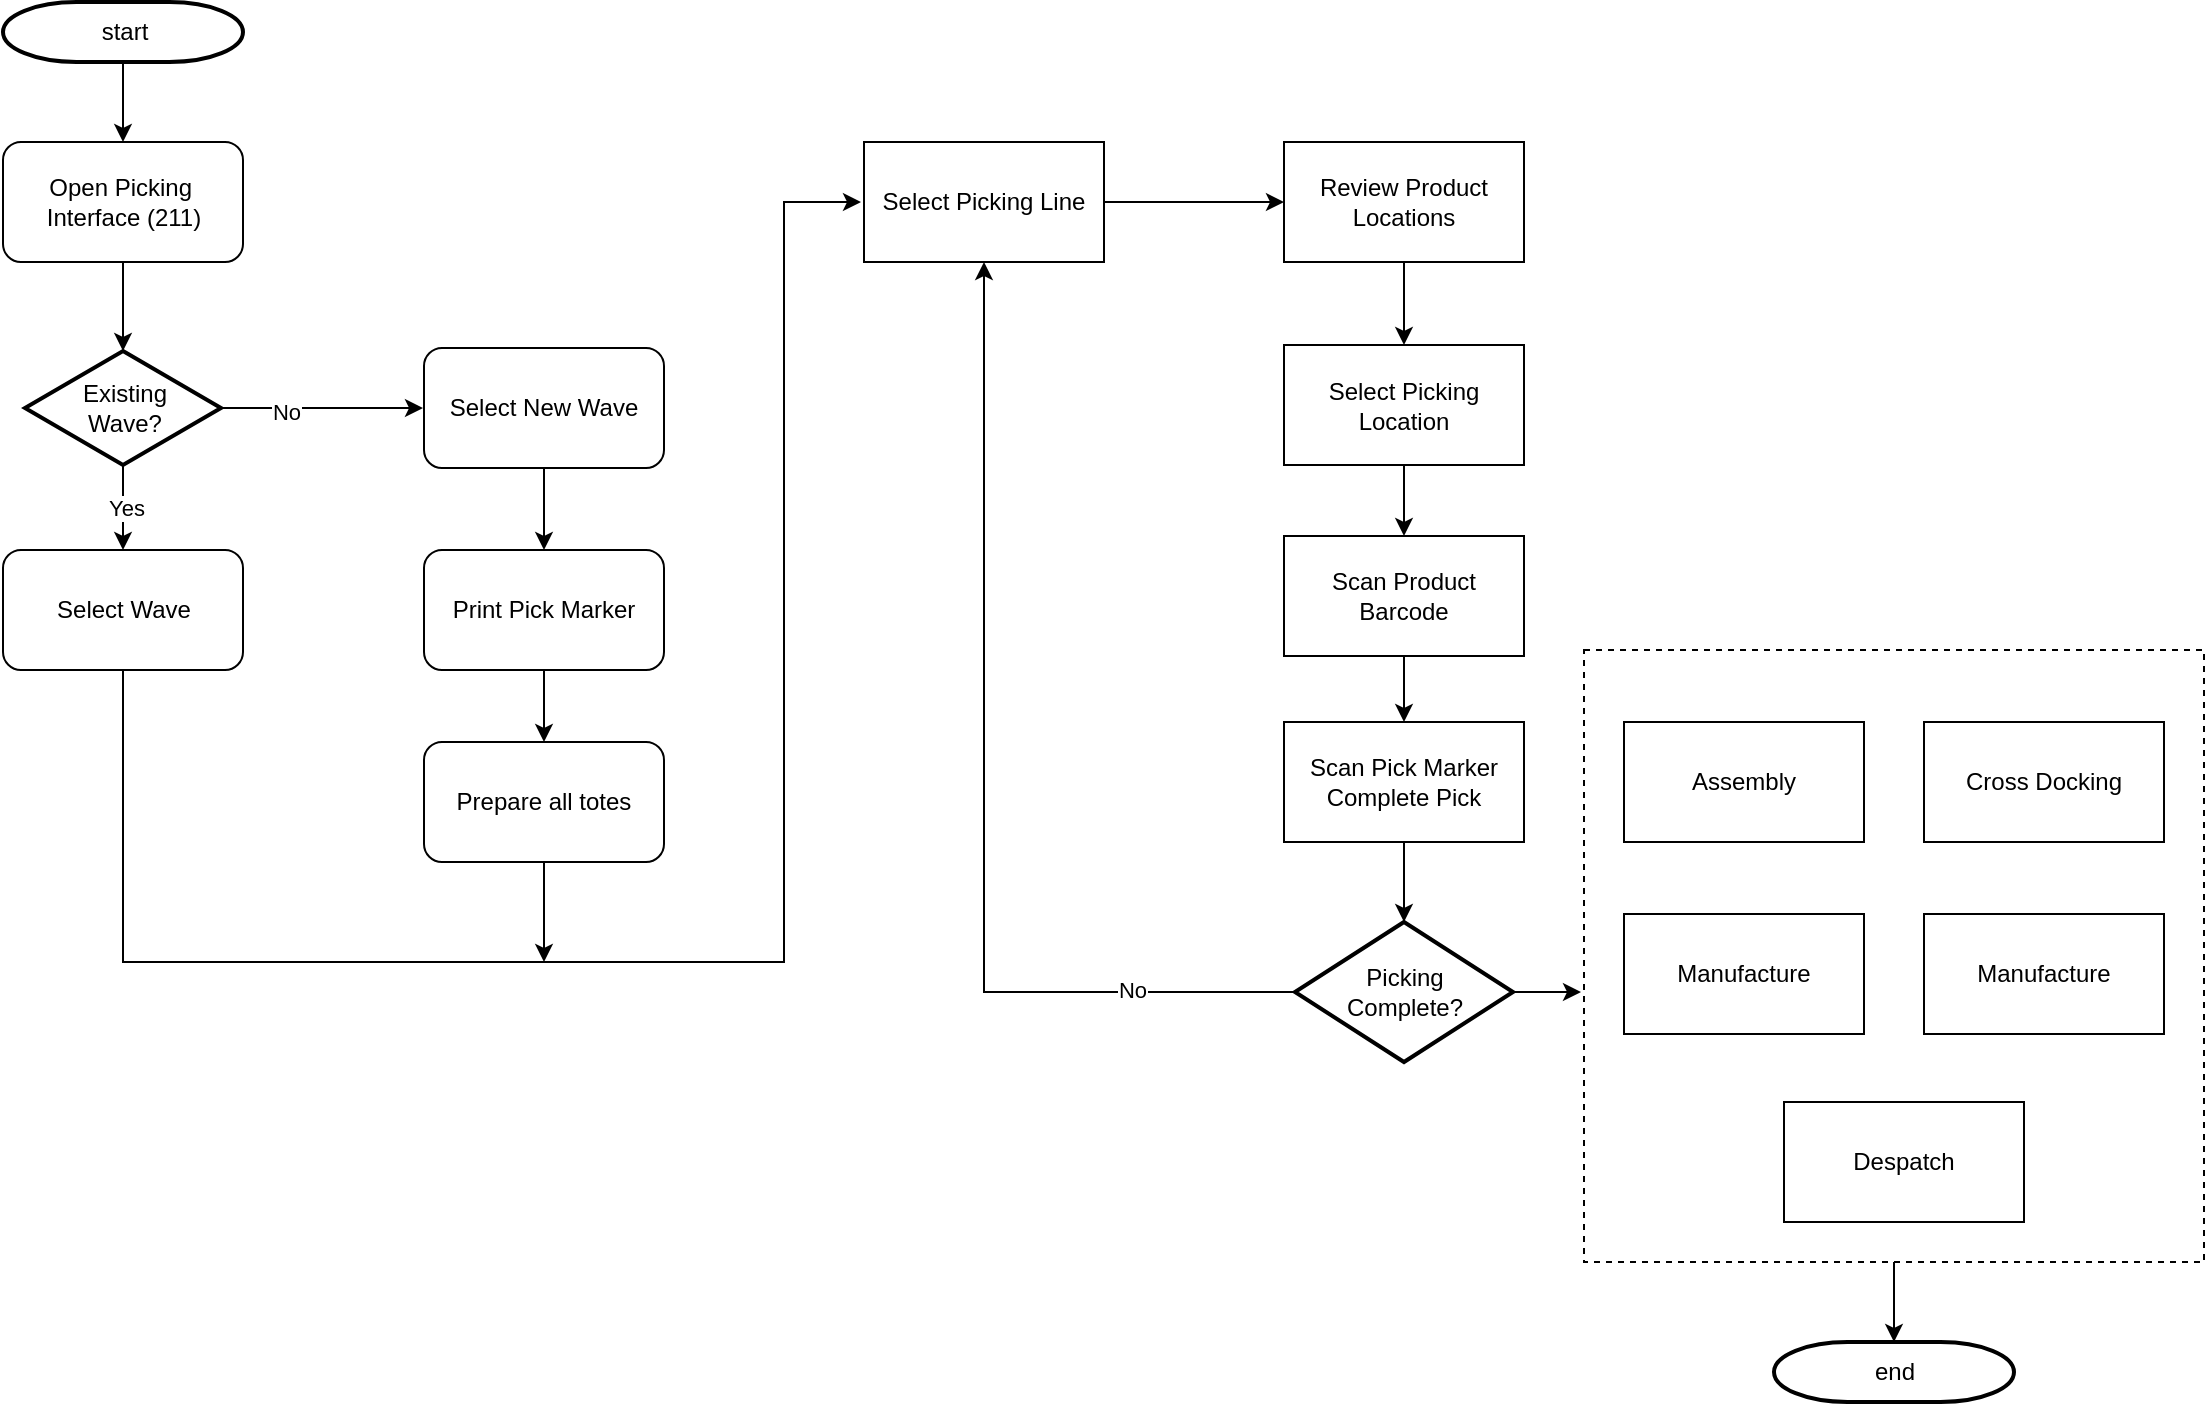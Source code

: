 <mxfile version="25.0.3">
  <diagram id="6a731a19-8d31-9384-78a2-239565b7b9f0" name="Page-1">
    <mxGraphModel dx="1728" dy="943" grid="1" gridSize="10" guides="1" tooltips="1" connect="1" arrows="1" fold="1" page="1" pageScale="1" pageWidth="1169" pageHeight="827" background="none" math="0" shadow="0">
      <root>
        <mxCell id="0" />
        <mxCell id="1" parent="0" />
        <mxCell id="FllbzKFlJK6ehd7ZULbo-95" value="" style="edgeStyle=orthogonalEdgeStyle;rounded=0;orthogonalLoop=1;jettySize=auto;html=1;" parent="1" source="2" target="FllbzKFlJK6ehd7ZULbo-77" edge="1">
          <mxGeometry relative="1" as="geometry" />
        </mxCell>
        <mxCell id="2" value="start" style="shape=mxgraph.flowchart.terminator;strokeWidth=2;gradientColor=none;gradientDirection=north;fontStyle=0;html=1;" parent="1" vertex="1">
          <mxGeometry x="59.5" y="60" width="120" height="30" as="geometry" />
        </mxCell>
        <mxCell id="FllbzKFlJK6ehd7ZULbo-97" value="" style="edgeStyle=orthogonalEdgeStyle;rounded=0;orthogonalLoop=1;jettySize=auto;html=1;" parent="1" source="FllbzKFlJK6ehd7ZULbo-56" target="FllbzKFlJK6ehd7ZULbo-81" edge="1">
          <mxGeometry relative="1" as="geometry" />
        </mxCell>
        <mxCell id="FllbzKFlJK6ehd7ZULbo-119" value="Yes" style="edgeLabel;html=1;align=center;verticalAlign=middle;resizable=0;points=[];" parent="FllbzKFlJK6ehd7ZULbo-97" vertex="1" connectable="0">
          <mxGeometry x="-0.035" y="1" relative="1" as="geometry">
            <mxPoint y="1" as="offset" />
          </mxGeometry>
        </mxCell>
        <mxCell id="FllbzKFlJK6ehd7ZULbo-98" value="" style="edgeStyle=orthogonalEdgeStyle;rounded=0;orthogonalLoop=1;jettySize=auto;html=1;" parent="1" source="FllbzKFlJK6ehd7ZULbo-56" edge="1">
          <mxGeometry relative="1" as="geometry">
            <mxPoint x="269.5" y="263" as="targetPoint" />
          </mxGeometry>
        </mxCell>
        <mxCell id="FllbzKFlJK6ehd7ZULbo-118" value="No" style="edgeLabel;html=1;align=center;verticalAlign=middle;resizable=0;points=[];" parent="FllbzKFlJK6ehd7ZULbo-98" vertex="1" connectable="0">
          <mxGeometry x="-0.356" y="-2" relative="1" as="geometry">
            <mxPoint as="offset" />
          </mxGeometry>
        </mxCell>
        <mxCell id="FllbzKFlJK6ehd7ZULbo-56" value="Existing&lt;div&gt;Wave?&lt;/div&gt;" style="shape=mxgraph.flowchart.decision;strokeWidth=2;gradientColor=none;gradientDirection=north;fontStyle=0;html=1;" parent="1" vertex="1">
          <mxGeometry x="70.5" y="234.5" width="98" height="57" as="geometry" />
        </mxCell>
        <mxCell id="FllbzKFlJK6ehd7ZULbo-96" value="" style="edgeStyle=orthogonalEdgeStyle;rounded=0;orthogonalLoop=1;jettySize=auto;html=1;" parent="1" source="FllbzKFlJK6ehd7ZULbo-77" target="FllbzKFlJK6ehd7ZULbo-56" edge="1">
          <mxGeometry relative="1" as="geometry" />
        </mxCell>
        <mxCell id="FllbzKFlJK6ehd7ZULbo-77" value="&lt;span style=&quot;text-wrap-mode: nowrap;&quot;&gt;Open Picking&amp;nbsp;&lt;/span&gt;&lt;div&gt;&lt;span style=&quot;text-wrap-mode: nowrap;&quot;&gt;Interface (211)&lt;/span&gt;&lt;/div&gt;" style="rounded=1;whiteSpace=wrap;html=1;" parent="1" vertex="1">
          <mxGeometry x="59.5" y="130" width="120" height="60" as="geometry" />
        </mxCell>
        <mxCell id="FllbzKFlJK6ehd7ZULbo-106" style="edgeStyle=orthogonalEdgeStyle;rounded=0;orthogonalLoop=1;jettySize=auto;html=1;exitX=0.5;exitY=1;exitDx=0;exitDy=0;entryX=0;entryY=0.5;entryDx=0;entryDy=0;" parent="1" source="FllbzKFlJK6ehd7ZULbo-81" edge="1">
          <mxGeometry relative="1" as="geometry">
            <Array as="points">
              <mxPoint x="120" y="540" />
              <mxPoint x="450" y="540" />
              <mxPoint x="450" y="160" />
            </Array>
            <mxPoint x="488.5" y="160" as="targetPoint" />
          </mxGeometry>
        </mxCell>
        <mxCell id="FllbzKFlJK6ehd7ZULbo-81" value="&lt;span style=&quot;text-wrap-mode: nowrap;&quot;&gt;Select Wave&lt;/span&gt;" style="rounded=1;whiteSpace=wrap;html=1;" parent="1" vertex="1">
          <mxGeometry x="59.5" y="334" width="120" height="60" as="geometry" />
        </mxCell>
        <mxCell id="FllbzKFlJK6ehd7ZULbo-121" value="end" style="shape=mxgraph.flowchart.terminator;strokeWidth=2;gradientColor=none;gradientDirection=north;fontStyle=0;html=1;" parent="1" vertex="1">
          <mxGeometry x="945" y="730" width="120" height="30" as="geometry" />
        </mxCell>
        <mxCell id="3FSWND0N6_TuDMLNCHhA-4" value="" style="edgeStyle=orthogonalEdgeStyle;rounded=0;orthogonalLoop=1;jettySize=auto;html=1;" edge="1" parent="1" source="3FSWND0N6_TuDMLNCHhA-2" target="3FSWND0N6_TuDMLNCHhA-3">
          <mxGeometry relative="1" as="geometry" />
        </mxCell>
        <mxCell id="3FSWND0N6_TuDMLNCHhA-2" value="&lt;span style=&quot;text-wrap-mode: nowrap;&quot;&gt;Select New Wave&lt;/span&gt;" style="rounded=1;whiteSpace=wrap;html=1;" vertex="1" parent="1">
          <mxGeometry x="270" y="233" width="120" height="60" as="geometry" />
        </mxCell>
        <mxCell id="3FSWND0N6_TuDMLNCHhA-6" value="" style="edgeStyle=orthogonalEdgeStyle;rounded=0;orthogonalLoop=1;jettySize=auto;html=1;" edge="1" parent="1" source="3FSWND0N6_TuDMLNCHhA-3" target="3FSWND0N6_TuDMLNCHhA-5">
          <mxGeometry relative="1" as="geometry" />
        </mxCell>
        <mxCell id="3FSWND0N6_TuDMLNCHhA-3" value="&lt;span style=&quot;text-wrap-mode: nowrap;&quot;&gt;Print Pick Marker&lt;/span&gt;" style="rounded=1;whiteSpace=wrap;html=1;" vertex="1" parent="1">
          <mxGeometry x="270" y="334" width="120" height="60" as="geometry" />
        </mxCell>
        <mxCell id="3FSWND0N6_TuDMLNCHhA-7" style="edgeStyle=orthogonalEdgeStyle;rounded=0;orthogonalLoop=1;jettySize=auto;html=1;exitX=0.5;exitY=1;exitDx=0;exitDy=0;" edge="1" parent="1" source="3FSWND0N6_TuDMLNCHhA-5">
          <mxGeometry relative="1" as="geometry">
            <mxPoint x="330" y="540" as="targetPoint" />
          </mxGeometry>
        </mxCell>
        <mxCell id="3FSWND0N6_TuDMLNCHhA-5" value="&lt;span style=&quot;text-wrap-mode: nowrap;&quot;&gt;Prepare all totes&lt;/span&gt;" style="rounded=1;whiteSpace=wrap;html=1;" vertex="1" parent="1">
          <mxGeometry x="270" y="430" width="120" height="60" as="geometry" />
        </mxCell>
        <mxCell id="3FSWND0N6_TuDMLNCHhA-10" style="edgeStyle=orthogonalEdgeStyle;rounded=0;orthogonalLoop=1;jettySize=auto;html=1;exitX=1;exitY=0.5;exitDx=0;exitDy=0;entryX=0;entryY=0.5;entryDx=0;entryDy=0;" edge="1" parent="1" source="3FSWND0N6_TuDMLNCHhA-8" target="3FSWND0N6_TuDMLNCHhA-9">
          <mxGeometry relative="1" as="geometry" />
        </mxCell>
        <mxCell id="3FSWND0N6_TuDMLNCHhA-8" value="Select Picking Line" style="rounded=0;whiteSpace=wrap;html=1;" vertex="1" parent="1">
          <mxGeometry x="490" y="130" width="120" height="60" as="geometry" />
        </mxCell>
        <mxCell id="3FSWND0N6_TuDMLNCHhA-12" value="" style="edgeStyle=orthogonalEdgeStyle;rounded=0;orthogonalLoop=1;jettySize=auto;html=1;" edge="1" parent="1" source="3FSWND0N6_TuDMLNCHhA-9" target="3FSWND0N6_TuDMLNCHhA-11">
          <mxGeometry relative="1" as="geometry" />
        </mxCell>
        <mxCell id="3FSWND0N6_TuDMLNCHhA-9" value="Review Product Locations" style="rounded=0;whiteSpace=wrap;html=1;" vertex="1" parent="1">
          <mxGeometry x="700" y="130" width="120" height="60" as="geometry" />
        </mxCell>
        <mxCell id="3FSWND0N6_TuDMLNCHhA-15" value="" style="edgeStyle=orthogonalEdgeStyle;rounded=0;orthogonalLoop=1;jettySize=auto;html=1;" edge="1" parent="1" source="3FSWND0N6_TuDMLNCHhA-11" target="3FSWND0N6_TuDMLNCHhA-13">
          <mxGeometry relative="1" as="geometry" />
        </mxCell>
        <mxCell id="3FSWND0N6_TuDMLNCHhA-11" value="Select Picking Location" style="rounded=0;whiteSpace=wrap;html=1;" vertex="1" parent="1">
          <mxGeometry x="700" y="231.5" width="120" height="60" as="geometry" />
        </mxCell>
        <mxCell id="3FSWND0N6_TuDMLNCHhA-16" value="" style="edgeStyle=orthogonalEdgeStyle;rounded=0;orthogonalLoop=1;jettySize=auto;html=1;" edge="1" parent="1" source="3FSWND0N6_TuDMLNCHhA-13" target="3FSWND0N6_TuDMLNCHhA-14">
          <mxGeometry relative="1" as="geometry" />
        </mxCell>
        <mxCell id="3FSWND0N6_TuDMLNCHhA-13" value="Scan Product Barcode" style="rounded=0;whiteSpace=wrap;html=1;" vertex="1" parent="1">
          <mxGeometry x="700" y="327" width="120" height="60" as="geometry" />
        </mxCell>
        <mxCell id="3FSWND0N6_TuDMLNCHhA-14" value="Scan Pick Marker&lt;div&gt;Complete Pick&lt;/div&gt;" style="rounded=0;whiteSpace=wrap;html=1;" vertex="1" parent="1">
          <mxGeometry x="700" y="420" width="120" height="60" as="geometry" />
        </mxCell>
        <mxCell id="3FSWND0N6_TuDMLNCHhA-19" style="edgeStyle=orthogonalEdgeStyle;rounded=0;orthogonalLoop=1;jettySize=auto;html=1;exitX=0;exitY=0.5;exitDx=0;exitDy=0;exitPerimeter=0;entryX=0.5;entryY=1;entryDx=0;entryDy=0;" edge="1" parent="1" source="3FSWND0N6_TuDMLNCHhA-17" target="3FSWND0N6_TuDMLNCHhA-8">
          <mxGeometry relative="1" as="geometry" />
        </mxCell>
        <mxCell id="3FSWND0N6_TuDMLNCHhA-22" value="No" style="edgeLabel;html=1;align=center;verticalAlign=middle;resizable=0;points=[];" vertex="1" connectable="0" parent="3FSWND0N6_TuDMLNCHhA-19">
          <mxGeometry x="-0.684" y="-1" relative="1" as="geometry">
            <mxPoint as="offset" />
          </mxGeometry>
        </mxCell>
        <mxCell id="3FSWND0N6_TuDMLNCHhA-33" style="edgeStyle=orthogonalEdgeStyle;rounded=0;orthogonalLoop=1;jettySize=auto;html=1;exitX=1;exitY=0.5;exitDx=0;exitDy=0;exitPerimeter=0;entryX=-0.005;entryY=0.558;entryDx=0;entryDy=0;entryPerimeter=0;" edge="1" parent="1" source="3FSWND0N6_TuDMLNCHhA-17" target="3FSWND0N6_TuDMLNCHhA-30">
          <mxGeometry relative="1" as="geometry">
            <mxPoint x="840" y="555" as="targetPoint" />
          </mxGeometry>
        </mxCell>
        <mxCell id="3FSWND0N6_TuDMLNCHhA-17" value="Picking&lt;div&gt;Complete?&lt;/div&gt;" style="shape=mxgraph.flowchart.decision;strokeWidth=2;gradientColor=none;gradientDirection=north;fontStyle=0;html=1;" vertex="1" parent="1">
          <mxGeometry x="705.5" y="520" width="109" height="70" as="geometry" />
        </mxCell>
        <mxCell id="3FSWND0N6_TuDMLNCHhA-24" style="edgeStyle=orthogonalEdgeStyle;rounded=0;orthogonalLoop=1;jettySize=auto;html=1;exitX=0.5;exitY=1;exitDx=0;exitDy=0;entryX=0.5;entryY=0;entryDx=0;entryDy=0;entryPerimeter=0;" edge="1" parent="1" source="3FSWND0N6_TuDMLNCHhA-14" target="3FSWND0N6_TuDMLNCHhA-17">
          <mxGeometry relative="1" as="geometry" />
        </mxCell>
        <mxCell id="3FSWND0N6_TuDMLNCHhA-25" value="Manufacture" style="rounded=0;whiteSpace=wrap;html=1;" vertex="1" parent="1">
          <mxGeometry x="870" y="516" width="120" height="60" as="geometry" />
        </mxCell>
        <mxCell id="3FSWND0N6_TuDMLNCHhA-26" value="Cross Docking" style="rounded=0;whiteSpace=wrap;html=1;" vertex="1" parent="1">
          <mxGeometry x="1020" y="420" width="120" height="60" as="geometry" />
        </mxCell>
        <mxCell id="3FSWND0N6_TuDMLNCHhA-27" value="Assembly" style="rounded=0;whiteSpace=wrap;html=1;" vertex="1" parent="1">
          <mxGeometry x="870" y="420" width="120" height="60" as="geometry" />
        </mxCell>
        <mxCell id="3FSWND0N6_TuDMLNCHhA-28" value="Manufacture" style="rounded=0;whiteSpace=wrap;html=1;" vertex="1" parent="1">
          <mxGeometry x="1020" y="516" width="120" height="60" as="geometry" />
        </mxCell>
        <mxCell id="3FSWND0N6_TuDMLNCHhA-29" value="Despatch" style="rounded=0;whiteSpace=wrap;html=1;" vertex="1" parent="1">
          <mxGeometry x="950" y="610" width="120" height="60" as="geometry" />
        </mxCell>
        <mxCell id="3FSWND0N6_TuDMLNCHhA-30" value="" style="rounded=0;whiteSpace=wrap;html=1;fillColor=none;dashed=1;" vertex="1" parent="1">
          <mxGeometry x="850" y="384" width="310" height="306" as="geometry" />
        </mxCell>
        <mxCell id="3FSWND0N6_TuDMLNCHhA-34" style="edgeStyle=orthogonalEdgeStyle;rounded=0;orthogonalLoop=1;jettySize=auto;html=1;exitX=0.5;exitY=1;exitDx=0;exitDy=0;entryX=0.5;entryY=0;entryDx=0;entryDy=0;entryPerimeter=0;" edge="1" parent="1" source="3FSWND0N6_TuDMLNCHhA-30" target="FllbzKFlJK6ehd7ZULbo-121">
          <mxGeometry relative="1" as="geometry" />
        </mxCell>
      </root>
    </mxGraphModel>
  </diagram>
</mxfile>
